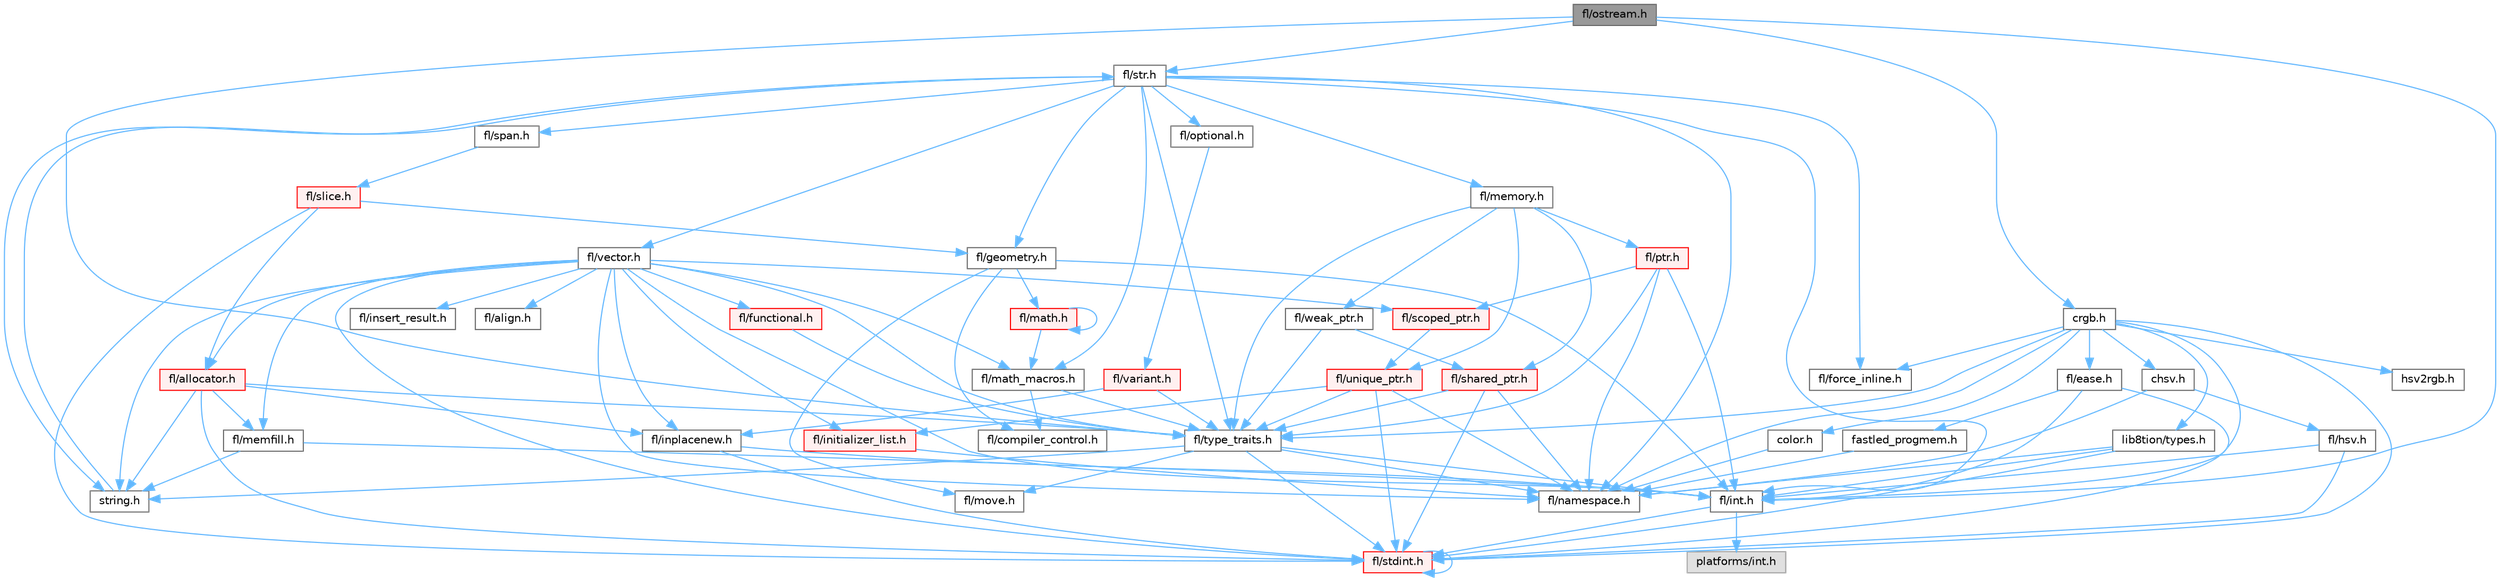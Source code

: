 digraph "fl/ostream.h"
{
 // INTERACTIVE_SVG=YES
 // LATEX_PDF_SIZE
  bgcolor="transparent";
  edge [fontname=Helvetica,fontsize=10,labelfontname=Helvetica,labelfontsize=10];
  node [fontname=Helvetica,fontsize=10,shape=box,height=0.2,width=0.4];
  Node1 [id="Node000001",label="fl/ostream.h",height=0.2,width=0.4,color="gray40", fillcolor="grey60", style="filled", fontcolor="black",tooltip=" "];
  Node1 -> Node2 [id="edge1_Node000001_Node000002",color="steelblue1",style="solid",tooltip=" "];
  Node2 [id="Node000002",label="fl/str.h",height=0.2,width=0.4,color="grey40", fillcolor="white", style="filled",URL="$d1/d93/str_8h.html",tooltip=" "];
  Node2 -> Node3 [id="edge2_Node000002_Node000003",color="steelblue1",style="solid",tooltip=" "];
  Node3 [id="Node000003",label="fl/int.h",height=0.2,width=0.4,color="grey40", fillcolor="white", style="filled",URL="$d3/d7e/int_8h.html",tooltip=" "];
  Node3 -> Node4 [id="edge3_Node000003_Node000004",color="steelblue1",style="solid",tooltip=" "];
  Node4 [id="Node000004",label="fl/stdint.h",height=0.2,width=0.4,color="red", fillcolor="#FFF0F0", style="filled",URL="$df/dd8/stdint_8h.html",tooltip=" "];
  Node4 -> Node4 [id="edge4_Node000004_Node000004",color="steelblue1",style="solid",tooltip=" "];
  Node3 -> Node6 [id="edge5_Node000003_Node000006",color="steelblue1",style="solid",tooltip=" "];
  Node6 [id="Node000006",label="platforms/int.h",height=0.2,width=0.4,color="grey60", fillcolor="#E0E0E0", style="filled",tooltip=" "];
  Node2 -> Node7 [id="edge6_Node000002_Node000007",color="steelblue1",style="solid",tooltip=" "];
  Node7 [id="Node000007",label="string.h",height=0.2,width=0.4,color="grey40", fillcolor="white", style="filled",URL="$da/d66/string_8h.html",tooltip=" "];
  Node7 -> Node2 [id="edge7_Node000007_Node000002",color="steelblue1",style="solid",tooltip=" "];
  Node2 -> Node8 [id="edge8_Node000002_Node000008",color="steelblue1",style="solid",tooltip=" "];
  Node8 [id="Node000008",label="fl/geometry.h",height=0.2,width=0.4,color="grey40", fillcolor="white", style="filled",URL="$d4/d67/geometry_8h.html",tooltip=" "];
  Node8 -> Node3 [id="edge9_Node000008_Node000003",color="steelblue1",style="solid",tooltip=" "];
  Node8 -> Node9 [id="edge10_Node000008_Node000009",color="steelblue1",style="solid",tooltip=" "];
  Node9 [id="Node000009",label="fl/math.h",height=0.2,width=0.4,color="red", fillcolor="#FFF0F0", style="filled",URL="$df/db1/math_8h.html",tooltip=" "];
  Node9 -> Node9 [id="edge11_Node000009_Node000009",color="steelblue1",style="solid",tooltip=" "];
  Node9 -> Node13 [id="edge12_Node000009_Node000013",color="steelblue1",style="solid",tooltip=" "];
  Node13 [id="Node000013",label="fl/math_macros.h",height=0.2,width=0.4,color="grey40", fillcolor="white", style="filled",URL="$d8/db8/math__macros_8h.html",tooltip=" "];
  Node13 -> Node14 [id="edge13_Node000013_Node000014",color="steelblue1",style="solid",tooltip=" "];
  Node14 [id="Node000014",label="fl/compiler_control.h",height=0.2,width=0.4,color="grey40", fillcolor="white", style="filled",URL="$d4/d54/compiler__control_8h.html",tooltip=" "];
  Node13 -> Node15 [id="edge14_Node000013_Node000015",color="steelblue1",style="solid",tooltip=" "];
  Node15 [id="Node000015",label="fl/type_traits.h",height=0.2,width=0.4,color="grey40", fillcolor="white", style="filled",URL="$df/d63/type__traits_8h.html",tooltip=" "];
  Node15 -> Node7 [id="edge15_Node000015_Node000007",color="steelblue1",style="solid",tooltip=" "];
  Node15 -> Node4 [id="edge16_Node000015_Node000004",color="steelblue1",style="solid",tooltip=" "];
  Node15 -> Node16 [id="edge17_Node000015_Node000016",color="steelblue1",style="solid",tooltip=" "];
  Node16 [id="Node000016",label="fl/namespace.h",height=0.2,width=0.4,color="grey40", fillcolor="white", style="filled",URL="$df/d2a/namespace_8h.html",tooltip="Implements the FastLED namespace macros."];
  Node15 -> Node17 [id="edge18_Node000015_Node000017",color="steelblue1",style="solid",tooltip=" "];
  Node17 [id="Node000017",label="fl/move.h",height=0.2,width=0.4,color="grey40", fillcolor="white", style="filled",URL="$d9/d83/move_8h.html",tooltip=" "];
  Node15 -> Node3 [id="edge19_Node000015_Node000003",color="steelblue1",style="solid",tooltip=" "];
  Node8 -> Node14 [id="edge20_Node000008_Node000014",color="steelblue1",style="solid",tooltip=" "];
  Node8 -> Node17 [id="edge21_Node000008_Node000017",color="steelblue1",style="solid",tooltip=" "];
  Node2 -> Node13 [id="edge22_Node000002_Node000013",color="steelblue1",style="solid",tooltip=" "];
  Node2 -> Node16 [id="edge23_Node000002_Node000016",color="steelblue1",style="solid",tooltip=" "];
  Node2 -> Node18 [id="edge24_Node000002_Node000018",color="steelblue1",style="solid",tooltip=" "];
  Node18 [id="Node000018",label="fl/memory.h",height=0.2,width=0.4,color="grey40", fillcolor="white", style="filled",URL="$dc/d18/memory_8h.html",tooltip=" "];
  Node18 -> Node19 [id="edge25_Node000018_Node000019",color="steelblue1",style="solid",tooltip=" "];
  Node19 [id="Node000019",label="fl/ptr.h",height=0.2,width=0.4,color="red", fillcolor="#FFF0F0", style="filled",URL="$dd/d98/ptr_8h.html",tooltip=" "];
  Node19 -> Node16 [id="edge26_Node000019_Node000016",color="steelblue1",style="solid",tooltip=" "];
  Node19 -> Node20 [id="edge27_Node000019_Node000020",color="steelblue1",style="solid",tooltip=" "];
  Node20 [id="Node000020",label="fl/scoped_ptr.h",height=0.2,width=0.4,color="red", fillcolor="#FFF0F0", style="filled",URL="$d0/d44/scoped__ptr_8h.html",tooltip=" "];
  Node20 -> Node21 [id="edge28_Node000020_Node000021",color="steelblue1",style="solid",tooltip=" "];
  Node21 [id="Node000021",label="fl/unique_ptr.h",height=0.2,width=0.4,color="red", fillcolor="#FFF0F0", style="filled",URL="$da/d4b/unique__ptr_8h.html",tooltip=" "];
  Node21 -> Node16 [id="edge29_Node000021_Node000016",color="steelblue1",style="solid",tooltip=" "];
  Node21 -> Node15 [id="edge30_Node000021_Node000015",color="steelblue1",style="solid",tooltip=" "];
  Node21 -> Node4 [id="edge31_Node000021_Node000004",color="steelblue1",style="solid",tooltip=" "];
  Node21 -> Node24 [id="edge32_Node000021_Node000024",color="steelblue1",style="solid",tooltip=" "];
  Node24 [id="Node000024",label="fl/initializer_list.h",height=0.2,width=0.4,color="red", fillcolor="#FFF0F0", style="filled",URL="$d6/d23/initializer__list_8h.html",tooltip=" "];
  Node24 -> Node16 [id="edge33_Node000024_Node000016",color="steelblue1",style="solid",tooltip=" "];
  Node19 -> Node15 [id="edge34_Node000019_Node000015",color="steelblue1",style="solid",tooltip=" "];
  Node19 -> Node3 [id="edge35_Node000019_Node000003",color="steelblue1",style="solid",tooltip=" "];
  Node18 -> Node39 [id="edge36_Node000018_Node000039",color="steelblue1",style="solid",tooltip=" "];
  Node39 [id="Node000039",label="fl/shared_ptr.h",height=0.2,width=0.4,color="red", fillcolor="#FFF0F0", style="filled",URL="$df/d6a/shared__ptr_8h.html",tooltip=" "];
  Node39 -> Node16 [id="edge37_Node000039_Node000016",color="steelblue1",style="solid",tooltip=" "];
  Node39 -> Node15 [id="edge38_Node000039_Node000015",color="steelblue1",style="solid",tooltip=" "];
  Node39 -> Node4 [id="edge39_Node000039_Node000004",color="steelblue1",style="solid",tooltip=" "];
  Node18 -> Node43 [id="edge40_Node000018_Node000043",color="steelblue1",style="solid",tooltip=" "];
  Node43 [id="Node000043",label="fl/weak_ptr.h",height=0.2,width=0.4,color="grey40", fillcolor="white", style="filled",URL="$dc/db4/weak__ptr_8h.html",tooltip=" "];
  Node43 -> Node39 [id="edge41_Node000043_Node000039",color="steelblue1",style="solid",tooltip=" "];
  Node43 -> Node15 [id="edge42_Node000043_Node000015",color="steelblue1",style="solid",tooltip=" "];
  Node18 -> Node21 [id="edge43_Node000018_Node000021",color="steelblue1",style="solid",tooltip=" "];
  Node18 -> Node15 [id="edge44_Node000018_Node000015",color="steelblue1",style="solid",tooltip=" "];
  Node2 -> Node44 [id="edge45_Node000002_Node000044",color="steelblue1",style="solid",tooltip=" "];
  Node44 [id="Node000044",label="fl/optional.h",height=0.2,width=0.4,color="grey40", fillcolor="white", style="filled",URL="$dc/d62/optional_8h.html",tooltip=" "];
  Node44 -> Node35 [id="edge46_Node000044_Node000035",color="steelblue1",style="solid",tooltip=" "];
  Node35 [id="Node000035",label="fl/variant.h",height=0.2,width=0.4,color="red", fillcolor="#FFF0F0", style="filled",URL="$d6/d10/variant_8h.html",tooltip=" "];
  Node35 -> Node29 [id="edge47_Node000035_Node000029",color="steelblue1",style="solid",tooltip=" "];
  Node29 [id="Node000029",label="fl/inplacenew.h",height=0.2,width=0.4,color="grey40", fillcolor="white", style="filled",URL="$db/d36/inplacenew_8h.html",tooltip=" "];
  Node29 -> Node4 [id="edge48_Node000029_Node000004",color="steelblue1",style="solid",tooltip=" "];
  Node29 -> Node3 [id="edge49_Node000029_Node000003",color="steelblue1",style="solid",tooltip=" "];
  Node35 -> Node15 [id="edge50_Node000035_Node000015",color="steelblue1",style="solid",tooltip=" "];
  Node2 -> Node15 [id="edge51_Node000002_Node000015",color="steelblue1",style="solid",tooltip=" "];
  Node2 -> Node45 [id="edge52_Node000002_Node000045",color="steelblue1",style="solid",tooltip=" "];
  Node45 [id="Node000045",label="fl/vector.h",height=0.2,width=0.4,color="grey40", fillcolor="white", style="filled",URL="$d6/d68/vector_8h.html",tooltip=" "];
  Node45 -> Node4 [id="edge53_Node000045_Node000004",color="steelblue1",style="solid",tooltip=" "];
  Node45 -> Node3 [id="edge54_Node000045_Node000003",color="steelblue1",style="solid",tooltip=" "];
  Node45 -> Node7 [id="edge55_Node000045_Node000007",color="steelblue1",style="solid",tooltip=" "];
  Node45 -> Node46 [id="edge56_Node000045_Node000046",color="steelblue1",style="solid",tooltip=" "];
  Node46 [id="Node000046",label="fl/functional.h",height=0.2,width=0.4,color="red", fillcolor="#FFF0F0", style="filled",URL="$d8/dea/functional_8h.html",tooltip=" "];
  Node46 -> Node15 [id="edge57_Node000046_Node000015",color="steelblue1",style="solid",tooltip=" "];
  Node45 -> Node24 [id="edge58_Node000045_Node000024",color="steelblue1",style="solid",tooltip=" "];
  Node45 -> Node47 [id="edge59_Node000045_Node000047",color="steelblue1",style="solid",tooltip=" "];
  Node47 [id="Node000047",label="fl/insert_result.h",height=0.2,width=0.4,color="grey40", fillcolor="white", style="filled",URL="$d1/d22/insert__result_8h.html",tooltip=" "];
  Node45 -> Node13 [id="edge60_Node000045_Node000013",color="steelblue1",style="solid",tooltip=" "];
  Node45 -> Node30 [id="edge61_Node000045_Node000030",color="steelblue1",style="solid",tooltip=" "];
  Node30 [id="Node000030",label="fl/memfill.h",height=0.2,width=0.4,color="grey40", fillcolor="white", style="filled",URL="$d0/dda/memfill_8h.html",tooltip=" "];
  Node30 -> Node7 [id="edge62_Node000030_Node000007",color="steelblue1",style="solid",tooltip=" "];
  Node30 -> Node3 [id="edge63_Node000030_Node000003",color="steelblue1",style="solid",tooltip=" "];
  Node45 -> Node16 [id="edge64_Node000045_Node000016",color="steelblue1",style="solid",tooltip=" "];
  Node45 -> Node27 [id="edge65_Node000045_Node000027",color="steelblue1",style="solid",tooltip=" "];
  Node27 [id="Node000027",label="fl/allocator.h",height=0.2,width=0.4,color="red", fillcolor="#FFF0F0", style="filled",URL="$da/da9/allocator_8h.html",tooltip=" "];
  Node27 -> Node7 [id="edge66_Node000027_Node000007",color="steelblue1",style="solid",tooltip=" "];
  Node27 -> Node29 [id="edge67_Node000027_Node000029",color="steelblue1",style="solid",tooltip=" "];
  Node27 -> Node30 [id="edge68_Node000027_Node000030",color="steelblue1",style="solid",tooltip=" "];
  Node27 -> Node15 [id="edge69_Node000027_Node000015",color="steelblue1",style="solid",tooltip=" "];
  Node27 -> Node4 [id="edge70_Node000027_Node000004",color="steelblue1",style="solid",tooltip=" "];
  Node45 -> Node20 [id="edge71_Node000045_Node000020",color="steelblue1",style="solid",tooltip=" "];
  Node45 -> Node15 [id="edge72_Node000045_Node000015",color="steelblue1",style="solid",tooltip=" "];
  Node45 -> Node29 [id="edge73_Node000045_Node000029",color="steelblue1",style="solid",tooltip=" "];
  Node45 -> Node42 [id="edge74_Node000045_Node000042",color="steelblue1",style="solid",tooltip=" "];
  Node42 [id="Node000042",label="fl/align.h",height=0.2,width=0.4,color="grey40", fillcolor="white", style="filled",URL="$d1/ddf/align_8h.html",tooltip=" "];
  Node2 -> Node48 [id="edge75_Node000002_Node000048",color="steelblue1",style="solid",tooltip=" "];
  Node48 [id="Node000048",label="fl/span.h",height=0.2,width=0.4,color="grey40", fillcolor="white", style="filled",URL="$d4/d7a/span_8h.html",tooltip=" "];
  Node48 -> Node49 [id="edge76_Node000048_Node000049",color="steelblue1",style="solid",tooltip=" "];
  Node49 [id="Node000049",label="fl/slice.h",height=0.2,width=0.4,color="red", fillcolor="#FFF0F0", style="filled",URL="$d0/d48/slice_8h.html",tooltip=" "];
  Node49 -> Node4 [id="edge77_Node000049_Node000004",color="steelblue1",style="solid",tooltip=" "];
  Node49 -> Node8 [id="edge78_Node000049_Node000008",color="steelblue1",style="solid",tooltip=" "];
  Node49 -> Node27 [id="edge79_Node000049_Node000027",color="steelblue1",style="solid",tooltip=" "];
  Node2 -> Node11 [id="edge80_Node000002_Node000011",color="steelblue1",style="solid",tooltip=" "];
  Node11 [id="Node000011",label="fl/force_inline.h",height=0.2,width=0.4,color="grey40", fillcolor="white", style="filled",URL="$d4/d64/force__inline_8h.html",tooltip=" "];
  Node1 -> Node3 [id="edge81_Node000001_Node000003",color="steelblue1",style="solid",tooltip=" "];
  Node1 -> Node15 [id="edge82_Node000001_Node000015",color="steelblue1",style="solid",tooltip=" "];
  Node1 -> Node50 [id="edge83_Node000001_Node000050",color="steelblue1",style="solid",tooltip=" "];
  Node50 [id="Node000050",label="crgb.h",height=0.2,width=0.4,color="grey40", fillcolor="white", style="filled",URL="$db/dd1/crgb_8h.html",tooltip="Defines the red, green, and blue (RGB) pixel struct."];
  Node50 -> Node4 [id="edge84_Node000050_Node000004",color="steelblue1",style="solid",tooltip=" "];
  Node50 -> Node3 [id="edge85_Node000050_Node000003",color="steelblue1",style="solid",tooltip=" "];
  Node50 -> Node51 [id="edge86_Node000050_Node000051",color="steelblue1",style="solid",tooltip=" "];
  Node51 [id="Node000051",label="chsv.h",height=0.2,width=0.4,color="grey40", fillcolor="white", style="filled",URL="$d8/dd0/chsv_8h.html",tooltip="Defines the hue, saturation, and value (HSV) pixel struct."];
  Node51 -> Node52 [id="edge87_Node000051_Node000052",color="steelblue1",style="solid",tooltip=" "];
  Node52 [id="Node000052",label="fl/hsv.h",height=0.2,width=0.4,color="grey40", fillcolor="white", style="filled",URL="$d2/d4f/hsv_8h.html",tooltip="Defines the hue, saturation, and value (HSV) pixel struct."];
  Node52 -> Node4 [id="edge88_Node000052_Node000004",color="steelblue1",style="solid",tooltip=" "];
  Node52 -> Node3 [id="edge89_Node000052_Node000003",color="steelblue1",style="solid",tooltip=" "];
  Node51 -> Node16 [id="edge90_Node000051_Node000016",color="steelblue1",style="solid",tooltip=" "];
  Node50 -> Node16 [id="edge91_Node000050_Node000016",color="steelblue1",style="solid",tooltip=" "];
  Node50 -> Node53 [id="edge92_Node000050_Node000053",color="steelblue1",style="solid",tooltip=" "];
  Node53 [id="Node000053",label="color.h",height=0.2,width=0.4,color="grey40", fillcolor="white", style="filled",URL="$d2/d6b/src_2color_8h.html",tooltip="Contains definitions for color correction and temperature."];
  Node53 -> Node16 [id="edge93_Node000053_Node000016",color="steelblue1",style="solid",tooltip=" "];
  Node50 -> Node54 [id="edge94_Node000050_Node000054",color="steelblue1",style="solid",tooltip=" "];
  Node54 [id="Node000054",label="lib8tion/types.h",height=0.2,width=0.4,color="grey40", fillcolor="white", style="filled",URL="$d9/ddf/lib8tion_2types_8h.html",tooltip="Defines fractional types used for lib8tion functions."];
  Node54 -> Node4 [id="edge95_Node000054_Node000004",color="steelblue1",style="solid",tooltip=" "];
  Node54 -> Node3 [id="edge96_Node000054_Node000003",color="steelblue1",style="solid",tooltip=" "];
  Node54 -> Node16 [id="edge97_Node000054_Node000016",color="steelblue1",style="solid",tooltip=" "];
  Node50 -> Node11 [id="edge98_Node000050_Node000011",color="steelblue1",style="solid",tooltip=" "];
  Node50 -> Node15 [id="edge99_Node000050_Node000015",color="steelblue1",style="solid",tooltip=" "];
  Node50 -> Node55 [id="edge100_Node000050_Node000055",color="steelblue1",style="solid",tooltip=" "];
  Node55 [id="Node000055",label="hsv2rgb.h",height=0.2,width=0.4,color="grey40", fillcolor="white", style="filled",URL="$de/d9a/hsv2rgb_8h.html",tooltip="Functions to convert from the HSV colorspace to the RGB colorspace."];
  Node50 -> Node56 [id="edge101_Node000050_Node000056",color="steelblue1",style="solid",tooltip=" "];
  Node56 [id="Node000056",label="fl/ease.h",height=0.2,width=0.4,color="grey40", fillcolor="white", style="filled",URL="$db/d19/ease_8h.html",tooltip=" "];
  Node56 -> Node4 [id="edge102_Node000056_Node000004",color="steelblue1",style="solid",tooltip=" "];
  Node56 -> Node3 [id="edge103_Node000056_Node000003",color="steelblue1",style="solid",tooltip=" "];
  Node56 -> Node57 [id="edge104_Node000056_Node000057",color="steelblue1",style="solid",tooltip=" "];
  Node57 [id="Node000057",label="fastled_progmem.h",height=0.2,width=0.4,color="grey40", fillcolor="white", style="filled",URL="$df/dab/fastled__progmem_8h.html",tooltip="Wrapper definitions to allow seamless use of PROGMEM in environments that have it."];
  Node57 -> Node16 [id="edge105_Node000057_Node000016",color="steelblue1",style="solid",tooltip=" "];
}
